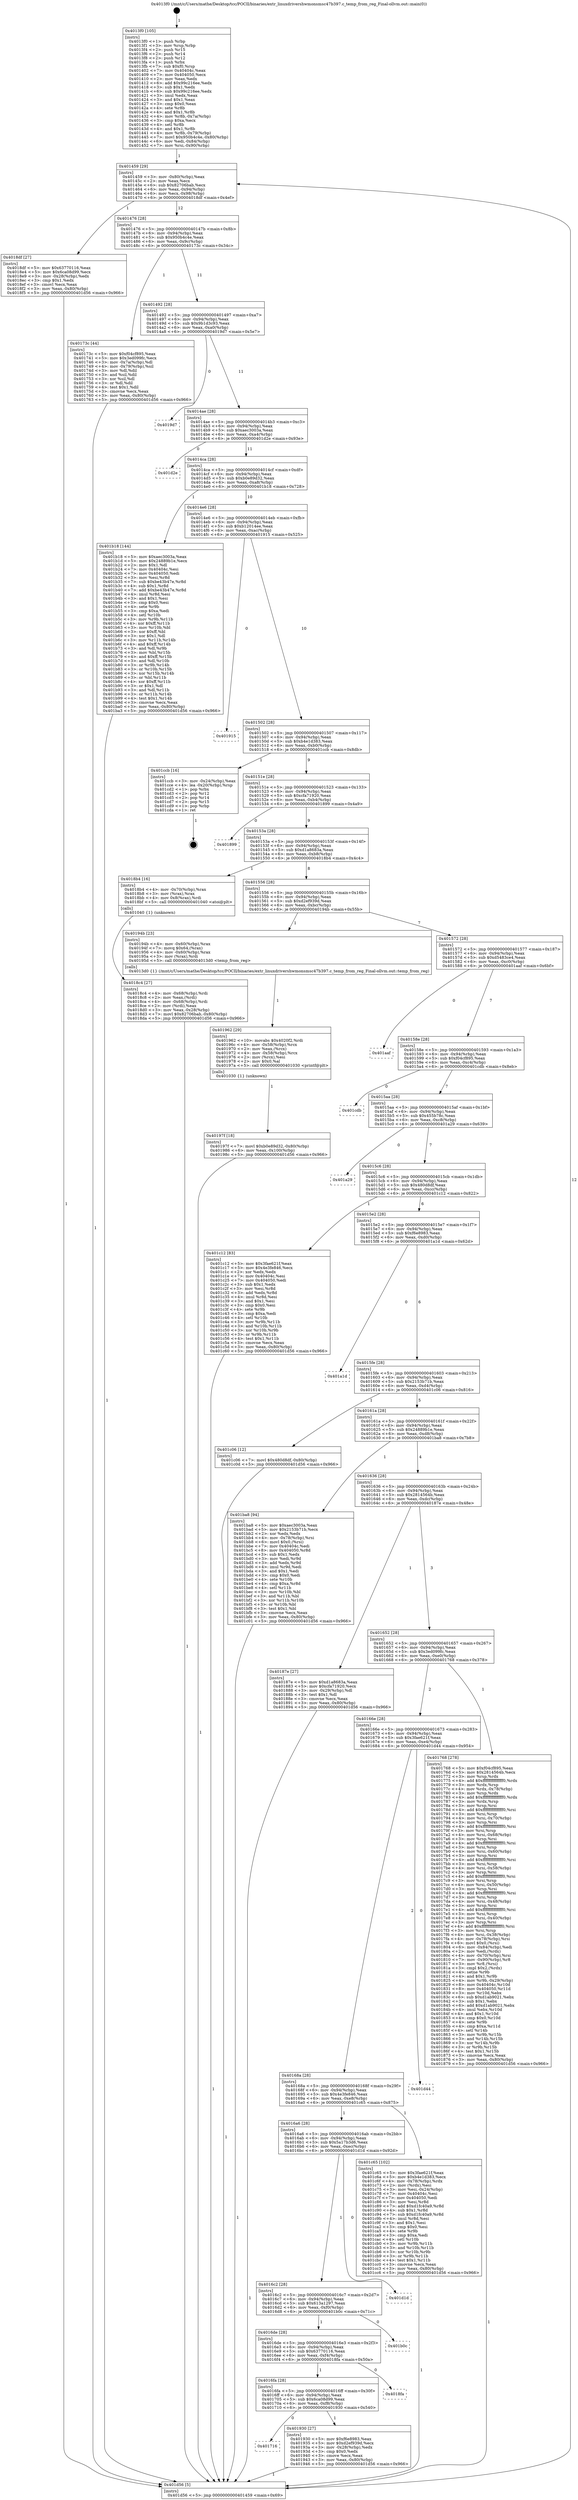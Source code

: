 digraph "0x4013f0" {
  label = "0x4013f0 (/mnt/c/Users/mathe/Desktop/tcc/POCII/binaries/extr_linuxdrivershwmonsmsc47b397.c_temp_from_reg_Final-ollvm.out::main(0))"
  labelloc = "t"
  node[shape=record]

  Entry [label="",width=0.3,height=0.3,shape=circle,fillcolor=black,style=filled]
  "0x401459" [label="{
     0x401459 [29]\l
     | [instrs]\l
     &nbsp;&nbsp;0x401459 \<+3\>: mov -0x80(%rbp),%eax\l
     &nbsp;&nbsp;0x40145c \<+2\>: mov %eax,%ecx\l
     &nbsp;&nbsp;0x40145e \<+6\>: sub $0x82706bab,%ecx\l
     &nbsp;&nbsp;0x401464 \<+6\>: mov %eax,-0x94(%rbp)\l
     &nbsp;&nbsp;0x40146a \<+6\>: mov %ecx,-0x98(%rbp)\l
     &nbsp;&nbsp;0x401470 \<+6\>: je 00000000004018df \<main+0x4ef\>\l
  }"]
  "0x4018df" [label="{
     0x4018df [27]\l
     | [instrs]\l
     &nbsp;&nbsp;0x4018df \<+5\>: mov $0x63770116,%eax\l
     &nbsp;&nbsp;0x4018e4 \<+5\>: mov $0x6ca08d99,%ecx\l
     &nbsp;&nbsp;0x4018e9 \<+3\>: mov -0x28(%rbp),%edx\l
     &nbsp;&nbsp;0x4018ec \<+3\>: cmp $0x1,%edx\l
     &nbsp;&nbsp;0x4018ef \<+3\>: cmovl %ecx,%eax\l
     &nbsp;&nbsp;0x4018f2 \<+3\>: mov %eax,-0x80(%rbp)\l
     &nbsp;&nbsp;0x4018f5 \<+5\>: jmp 0000000000401d56 \<main+0x966\>\l
  }"]
  "0x401476" [label="{
     0x401476 [28]\l
     | [instrs]\l
     &nbsp;&nbsp;0x401476 \<+5\>: jmp 000000000040147b \<main+0x8b\>\l
     &nbsp;&nbsp;0x40147b \<+6\>: mov -0x94(%rbp),%eax\l
     &nbsp;&nbsp;0x401481 \<+5\>: sub $0x950b4c4e,%eax\l
     &nbsp;&nbsp;0x401486 \<+6\>: mov %eax,-0x9c(%rbp)\l
     &nbsp;&nbsp;0x40148c \<+6\>: je 000000000040173c \<main+0x34c\>\l
  }"]
  Exit [label="",width=0.3,height=0.3,shape=circle,fillcolor=black,style=filled,peripheries=2]
  "0x40173c" [label="{
     0x40173c [44]\l
     | [instrs]\l
     &nbsp;&nbsp;0x40173c \<+5\>: mov $0xf04cf895,%eax\l
     &nbsp;&nbsp;0x401741 \<+5\>: mov $0x3ed099fc,%ecx\l
     &nbsp;&nbsp;0x401746 \<+3\>: mov -0x7a(%rbp),%dl\l
     &nbsp;&nbsp;0x401749 \<+4\>: mov -0x79(%rbp),%sil\l
     &nbsp;&nbsp;0x40174d \<+3\>: mov %dl,%dil\l
     &nbsp;&nbsp;0x401750 \<+3\>: and %sil,%dil\l
     &nbsp;&nbsp;0x401753 \<+3\>: xor %sil,%dl\l
     &nbsp;&nbsp;0x401756 \<+3\>: or %dl,%dil\l
     &nbsp;&nbsp;0x401759 \<+4\>: test $0x1,%dil\l
     &nbsp;&nbsp;0x40175d \<+3\>: cmovne %ecx,%eax\l
     &nbsp;&nbsp;0x401760 \<+3\>: mov %eax,-0x80(%rbp)\l
     &nbsp;&nbsp;0x401763 \<+5\>: jmp 0000000000401d56 \<main+0x966\>\l
  }"]
  "0x401492" [label="{
     0x401492 [28]\l
     | [instrs]\l
     &nbsp;&nbsp;0x401492 \<+5\>: jmp 0000000000401497 \<main+0xa7\>\l
     &nbsp;&nbsp;0x401497 \<+6\>: mov -0x94(%rbp),%eax\l
     &nbsp;&nbsp;0x40149d \<+5\>: sub $0x9b1d3c93,%eax\l
     &nbsp;&nbsp;0x4014a2 \<+6\>: mov %eax,-0xa0(%rbp)\l
     &nbsp;&nbsp;0x4014a8 \<+6\>: je 00000000004019d7 \<main+0x5e7\>\l
  }"]
  "0x401d56" [label="{
     0x401d56 [5]\l
     | [instrs]\l
     &nbsp;&nbsp;0x401d56 \<+5\>: jmp 0000000000401459 \<main+0x69\>\l
  }"]
  "0x4013f0" [label="{
     0x4013f0 [105]\l
     | [instrs]\l
     &nbsp;&nbsp;0x4013f0 \<+1\>: push %rbp\l
     &nbsp;&nbsp;0x4013f1 \<+3\>: mov %rsp,%rbp\l
     &nbsp;&nbsp;0x4013f4 \<+2\>: push %r15\l
     &nbsp;&nbsp;0x4013f6 \<+2\>: push %r14\l
     &nbsp;&nbsp;0x4013f8 \<+2\>: push %r12\l
     &nbsp;&nbsp;0x4013fa \<+1\>: push %rbx\l
     &nbsp;&nbsp;0x4013fb \<+7\>: sub $0xf0,%rsp\l
     &nbsp;&nbsp;0x401402 \<+7\>: mov 0x40404c,%eax\l
     &nbsp;&nbsp;0x401409 \<+7\>: mov 0x404050,%ecx\l
     &nbsp;&nbsp;0x401410 \<+2\>: mov %eax,%edx\l
     &nbsp;&nbsp;0x401412 \<+6\>: add $0x99c216ee,%edx\l
     &nbsp;&nbsp;0x401418 \<+3\>: sub $0x1,%edx\l
     &nbsp;&nbsp;0x40141b \<+6\>: sub $0x99c216ee,%edx\l
     &nbsp;&nbsp;0x401421 \<+3\>: imul %edx,%eax\l
     &nbsp;&nbsp;0x401424 \<+3\>: and $0x1,%eax\l
     &nbsp;&nbsp;0x401427 \<+3\>: cmp $0x0,%eax\l
     &nbsp;&nbsp;0x40142a \<+4\>: sete %r8b\l
     &nbsp;&nbsp;0x40142e \<+4\>: and $0x1,%r8b\l
     &nbsp;&nbsp;0x401432 \<+4\>: mov %r8b,-0x7a(%rbp)\l
     &nbsp;&nbsp;0x401436 \<+3\>: cmp $0xa,%ecx\l
     &nbsp;&nbsp;0x401439 \<+4\>: setl %r8b\l
     &nbsp;&nbsp;0x40143d \<+4\>: and $0x1,%r8b\l
     &nbsp;&nbsp;0x401441 \<+4\>: mov %r8b,-0x79(%rbp)\l
     &nbsp;&nbsp;0x401445 \<+7\>: movl $0x950b4c4e,-0x80(%rbp)\l
     &nbsp;&nbsp;0x40144c \<+6\>: mov %edi,-0x84(%rbp)\l
     &nbsp;&nbsp;0x401452 \<+7\>: mov %rsi,-0x90(%rbp)\l
  }"]
  "0x40197f" [label="{
     0x40197f [18]\l
     | [instrs]\l
     &nbsp;&nbsp;0x40197f \<+7\>: movl $0xb0e89d32,-0x80(%rbp)\l
     &nbsp;&nbsp;0x401986 \<+6\>: mov %eax,-0x100(%rbp)\l
     &nbsp;&nbsp;0x40198c \<+5\>: jmp 0000000000401d56 \<main+0x966\>\l
  }"]
  "0x4019d7" [label="{
     0x4019d7\l
  }", style=dashed]
  "0x4014ae" [label="{
     0x4014ae [28]\l
     | [instrs]\l
     &nbsp;&nbsp;0x4014ae \<+5\>: jmp 00000000004014b3 \<main+0xc3\>\l
     &nbsp;&nbsp;0x4014b3 \<+6\>: mov -0x94(%rbp),%eax\l
     &nbsp;&nbsp;0x4014b9 \<+5\>: sub $0xaec3003a,%eax\l
     &nbsp;&nbsp;0x4014be \<+6\>: mov %eax,-0xa4(%rbp)\l
     &nbsp;&nbsp;0x4014c4 \<+6\>: je 0000000000401d2e \<main+0x93e\>\l
  }"]
  "0x401962" [label="{
     0x401962 [29]\l
     | [instrs]\l
     &nbsp;&nbsp;0x401962 \<+10\>: movabs $0x4020f2,%rdi\l
     &nbsp;&nbsp;0x40196c \<+4\>: mov -0x58(%rbp),%rcx\l
     &nbsp;&nbsp;0x401970 \<+2\>: mov %eax,(%rcx)\l
     &nbsp;&nbsp;0x401972 \<+4\>: mov -0x58(%rbp),%rcx\l
     &nbsp;&nbsp;0x401976 \<+2\>: mov (%rcx),%esi\l
     &nbsp;&nbsp;0x401978 \<+2\>: mov $0x0,%al\l
     &nbsp;&nbsp;0x40197a \<+5\>: call 0000000000401030 \<printf@plt\>\l
     | [calls]\l
     &nbsp;&nbsp;0x401030 \{1\} (unknown)\l
  }"]
  "0x401d2e" [label="{
     0x401d2e\l
  }", style=dashed]
  "0x4014ca" [label="{
     0x4014ca [28]\l
     | [instrs]\l
     &nbsp;&nbsp;0x4014ca \<+5\>: jmp 00000000004014cf \<main+0xdf\>\l
     &nbsp;&nbsp;0x4014cf \<+6\>: mov -0x94(%rbp),%eax\l
     &nbsp;&nbsp;0x4014d5 \<+5\>: sub $0xb0e89d32,%eax\l
     &nbsp;&nbsp;0x4014da \<+6\>: mov %eax,-0xa8(%rbp)\l
     &nbsp;&nbsp;0x4014e0 \<+6\>: je 0000000000401b18 \<main+0x728\>\l
  }"]
  "0x401716" [label="{
     0x401716\l
  }", style=dashed]
  "0x401b18" [label="{
     0x401b18 [144]\l
     | [instrs]\l
     &nbsp;&nbsp;0x401b18 \<+5\>: mov $0xaec3003a,%eax\l
     &nbsp;&nbsp;0x401b1d \<+5\>: mov $0x24889b1e,%ecx\l
     &nbsp;&nbsp;0x401b22 \<+2\>: mov $0x1,%dl\l
     &nbsp;&nbsp;0x401b24 \<+7\>: mov 0x40404c,%esi\l
     &nbsp;&nbsp;0x401b2b \<+7\>: mov 0x404050,%edi\l
     &nbsp;&nbsp;0x401b32 \<+3\>: mov %esi,%r8d\l
     &nbsp;&nbsp;0x401b35 \<+7\>: sub $0xbe43b47e,%r8d\l
     &nbsp;&nbsp;0x401b3c \<+4\>: sub $0x1,%r8d\l
     &nbsp;&nbsp;0x401b40 \<+7\>: add $0xbe43b47e,%r8d\l
     &nbsp;&nbsp;0x401b47 \<+4\>: imul %r8d,%esi\l
     &nbsp;&nbsp;0x401b4b \<+3\>: and $0x1,%esi\l
     &nbsp;&nbsp;0x401b4e \<+3\>: cmp $0x0,%esi\l
     &nbsp;&nbsp;0x401b51 \<+4\>: sete %r9b\l
     &nbsp;&nbsp;0x401b55 \<+3\>: cmp $0xa,%edi\l
     &nbsp;&nbsp;0x401b58 \<+4\>: setl %r10b\l
     &nbsp;&nbsp;0x401b5c \<+3\>: mov %r9b,%r11b\l
     &nbsp;&nbsp;0x401b5f \<+4\>: xor $0xff,%r11b\l
     &nbsp;&nbsp;0x401b63 \<+3\>: mov %r10b,%bl\l
     &nbsp;&nbsp;0x401b66 \<+3\>: xor $0xff,%bl\l
     &nbsp;&nbsp;0x401b69 \<+3\>: xor $0x1,%dl\l
     &nbsp;&nbsp;0x401b6c \<+3\>: mov %r11b,%r14b\l
     &nbsp;&nbsp;0x401b6f \<+4\>: and $0xff,%r14b\l
     &nbsp;&nbsp;0x401b73 \<+3\>: and %dl,%r9b\l
     &nbsp;&nbsp;0x401b76 \<+3\>: mov %bl,%r15b\l
     &nbsp;&nbsp;0x401b79 \<+4\>: and $0xff,%r15b\l
     &nbsp;&nbsp;0x401b7d \<+3\>: and %dl,%r10b\l
     &nbsp;&nbsp;0x401b80 \<+3\>: or %r9b,%r14b\l
     &nbsp;&nbsp;0x401b83 \<+3\>: or %r10b,%r15b\l
     &nbsp;&nbsp;0x401b86 \<+3\>: xor %r15b,%r14b\l
     &nbsp;&nbsp;0x401b89 \<+3\>: or %bl,%r11b\l
     &nbsp;&nbsp;0x401b8c \<+4\>: xor $0xff,%r11b\l
     &nbsp;&nbsp;0x401b90 \<+3\>: or $0x1,%dl\l
     &nbsp;&nbsp;0x401b93 \<+3\>: and %dl,%r11b\l
     &nbsp;&nbsp;0x401b96 \<+3\>: or %r11b,%r14b\l
     &nbsp;&nbsp;0x401b99 \<+4\>: test $0x1,%r14b\l
     &nbsp;&nbsp;0x401b9d \<+3\>: cmovne %ecx,%eax\l
     &nbsp;&nbsp;0x401ba0 \<+3\>: mov %eax,-0x80(%rbp)\l
     &nbsp;&nbsp;0x401ba3 \<+5\>: jmp 0000000000401d56 \<main+0x966\>\l
  }"]
  "0x4014e6" [label="{
     0x4014e6 [28]\l
     | [instrs]\l
     &nbsp;&nbsp;0x4014e6 \<+5\>: jmp 00000000004014eb \<main+0xfb\>\l
     &nbsp;&nbsp;0x4014eb \<+6\>: mov -0x94(%rbp),%eax\l
     &nbsp;&nbsp;0x4014f1 \<+5\>: sub $0xb12014ee,%eax\l
     &nbsp;&nbsp;0x4014f6 \<+6\>: mov %eax,-0xac(%rbp)\l
     &nbsp;&nbsp;0x4014fc \<+6\>: je 0000000000401915 \<main+0x525\>\l
  }"]
  "0x401930" [label="{
     0x401930 [27]\l
     | [instrs]\l
     &nbsp;&nbsp;0x401930 \<+5\>: mov $0xf6e8983,%eax\l
     &nbsp;&nbsp;0x401935 \<+5\>: mov $0xd2ef939d,%ecx\l
     &nbsp;&nbsp;0x40193a \<+3\>: mov -0x28(%rbp),%edx\l
     &nbsp;&nbsp;0x40193d \<+3\>: cmp $0x0,%edx\l
     &nbsp;&nbsp;0x401940 \<+3\>: cmove %ecx,%eax\l
     &nbsp;&nbsp;0x401943 \<+3\>: mov %eax,-0x80(%rbp)\l
     &nbsp;&nbsp;0x401946 \<+5\>: jmp 0000000000401d56 \<main+0x966\>\l
  }"]
  "0x401915" [label="{
     0x401915\l
  }", style=dashed]
  "0x401502" [label="{
     0x401502 [28]\l
     | [instrs]\l
     &nbsp;&nbsp;0x401502 \<+5\>: jmp 0000000000401507 \<main+0x117\>\l
     &nbsp;&nbsp;0x401507 \<+6\>: mov -0x94(%rbp),%eax\l
     &nbsp;&nbsp;0x40150d \<+5\>: sub $0xb4e1d383,%eax\l
     &nbsp;&nbsp;0x401512 \<+6\>: mov %eax,-0xb0(%rbp)\l
     &nbsp;&nbsp;0x401518 \<+6\>: je 0000000000401ccb \<main+0x8db\>\l
  }"]
  "0x4016fa" [label="{
     0x4016fa [28]\l
     | [instrs]\l
     &nbsp;&nbsp;0x4016fa \<+5\>: jmp 00000000004016ff \<main+0x30f\>\l
     &nbsp;&nbsp;0x4016ff \<+6\>: mov -0x94(%rbp),%eax\l
     &nbsp;&nbsp;0x401705 \<+5\>: sub $0x6ca08d99,%eax\l
     &nbsp;&nbsp;0x40170a \<+6\>: mov %eax,-0xf8(%rbp)\l
     &nbsp;&nbsp;0x401710 \<+6\>: je 0000000000401930 \<main+0x540\>\l
  }"]
  "0x401ccb" [label="{
     0x401ccb [16]\l
     | [instrs]\l
     &nbsp;&nbsp;0x401ccb \<+3\>: mov -0x24(%rbp),%eax\l
     &nbsp;&nbsp;0x401cce \<+4\>: lea -0x20(%rbp),%rsp\l
     &nbsp;&nbsp;0x401cd2 \<+1\>: pop %rbx\l
     &nbsp;&nbsp;0x401cd3 \<+2\>: pop %r12\l
     &nbsp;&nbsp;0x401cd5 \<+2\>: pop %r14\l
     &nbsp;&nbsp;0x401cd7 \<+2\>: pop %r15\l
     &nbsp;&nbsp;0x401cd9 \<+1\>: pop %rbp\l
     &nbsp;&nbsp;0x401cda \<+1\>: ret\l
  }"]
  "0x40151e" [label="{
     0x40151e [28]\l
     | [instrs]\l
     &nbsp;&nbsp;0x40151e \<+5\>: jmp 0000000000401523 \<main+0x133\>\l
     &nbsp;&nbsp;0x401523 \<+6\>: mov -0x94(%rbp),%eax\l
     &nbsp;&nbsp;0x401529 \<+5\>: sub $0xcfa71920,%eax\l
     &nbsp;&nbsp;0x40152e \<+6\>: mov %eax,-0xb4(%rbp)\l
     &nbsp;&nbsp;0x401534 \<+6\>: je 0000000000401899 \<main+0x4a9\>\l
  }"]
  "0x4018fa" [label="{
     0x4018fa\l
  }", style=dashed]
  "0x401899" [label="{
     0x401899\l
  }", style=dashed]
  "0x40153a" [label="{
     0x40153a [28]\l
     | [instrs]\l
     &nbsp;&nbsp;0x40153a \<+5\>: jmp 000000000040153f \<main+0x14f\>\l
     &nbsp;&nbsp;0x40153f \<+6\>: mov -0x94(%rbp),%eax\l
     &nbsp;&nbsp;0x401545 \<+5\>: sub $0xd1a8683a,%eax\l
     &nbsp;&nbsp;0x40154a \<+6\>: mov %eax,-0xb8(%rbp)\l
     &nbsp;&nbsp;0x401550 \<+6\>: je 00000000004018b4 \<main+0x4c4\>\l
  }"]
  "0x4016de" [label="{
     0x4016de [28]\l
     | [instrs]\l
     &nbsp;&nbsp;0x4016de \<+5\>: jmp 00000000004016e3 \<main+0x2f3\>\l
     &nbsp;&nbsp;0x4016e3 \<+6\>: mov -0x94(%rbp),%eax\l
     &nbsp;&nbsp;0x4016e9 \<+5\>: sub $0x63770116,%eax\l
     &nbsp;&nbsp;0x4016ee \<+6\>: mov %eax,-0xf4(%rbp)\l
     &nbsp;&nbsp;0x4016f4 \<+6\>: je 00000000004018fa \<main+0x50a\>\l
  }"]
  "0x4018b4" [label="{
     0x4018b4 [16]\l
     | [instrs]\l
     &nbsp;&nbsp;0x4018b4 \<+4\>: mov -0x70(%rbp),%rax\l
     &nbsp;&nbsp;0x4018b8 \<+3\>: mov (%rax),%rax\l
     &nbsp;&nbsp;0x4018bb \<+4\>: mov 0x8(%rax),%rdi\l
     &nbsp;&nbsp;0x4018bf \<+5\>: call 0000000000401040 \<atoi@plt\>\l
     | [calls]\l
     &nbsp;&nbsp;0x401040 \{1\} (unknown)\l
  }"]
  "0x401556" [label="{
     0x401556 [28]\l
     | [instrs]\l
     &nbsp;&nbsp;0x401556 \<+5\>: jmp 000000000040155b \<main+0x16b\>\l
     &nbsp;&nbsp;0x40155b \<+6\>: mov -0x94(%rbp),%eax\l
     &nbsp;&nbsp;0x401561 \<+5\>: sub $0xd2ef939d,%eax\l
     &nbsp;&nbsp;0x401566 \<+6\>: mov %eax,-0xbc(%rbp)\l
     &nbsp;&nbsp;0x40156c \<+6\>: je 000000000040194b \<main+0x55b\>\l
  }"]
  "0x401b0c" [label="{
     0x401b0c\l
  }", style=dashed]
  "0x40194b" [label="{
     0x40194b [23]\l
     | [instrs]\l
     &nbsp;&nbsp;0x40194b \<+4\>: mov -0x60(%rbp),%rax\l
     &nbsp;&nbsp;0x40194f \<+7\>: movq $0x64,(%rax)\l
     &nbsp;&nbsp;0x401956 \<+4\>: mov -0x60(%rbp),%rax\l
     &nbsp;&nbsp;0x40195a \<+3\>: mov (%rax),%rdi\l
     &nbsp;&nbsp;0x40195d \<+5\>: call 00000000004013d0 \<temp_from_reg\>\l
     | [calls]\l
     &nbsp;&nbsp;0x4013d0 \{1\} (/mnt/c/Users/mathe/Desktop/tcc/POCII/binaries/extr_linuxdrivershwmonsmsc47b397.c_temp_from_reg_Final-ollvm.out::temp_from_reg)\l
  }"]
  "0x401572" [label="{
     0x401572 [28]\l
     | [instrs]\l
     &nbsp;&nbsp;0x401572 \<+5\>: jmp 0000000000401577 \<main+0x187\>\l
     &nbsp;&nbsp;0x401577 \<+6\>: mov -0x94(%rbp),%eax\l
     &nbsp;&nbsp;0x40157d \<+5\>: sub $0xd5483ce4,%eax\l
     &nbsp;&nbsp;0x401582 \<+6\>: mov %eax,-0xc0(%rbp)\l
     &nbsp;&nbsp;0x401588 \<+6\>: je 0000000000401aaf \<main+0x6bf\>\l
  }"]
  "0x4016c2" [label="{
     0x4016c2 [28]\l
     | [instrs]\l
     &nbsp;&nbsp;0x4016c2 \<+5\>: jmp 00000000004016c7 \<main+0x2d7\>\l
     &nbsp;&nbsp;0x4016c7 \<+6\>: mov -0x94(%rbp),%eax\l
     &nbsp;&nbsp;0x4016cd \<+5\>: sub $0x613a1297,%eax\l
     &nbsp;&nbsp;0x4016d2 \<+6\>: mov %eax,-0xf0(%rbp)\l
     &nbsp;&nbsp;0x4016d8 \<+6\>: je 0000000000401b0c \<main+0x71c\>\l
  }"]
  "0x401aaf" [label="{
     0x401aaf\l
  }", style=dashed]
  "0x40158e" [label="{
     0x40158e [28]\l
     | [instrs]\l
     &nbsp;&nbsp;0x40158e \<+5\>: jmp 0000000000401593 \<main+0x1a3\>\l
     &nbsp;&nbsp;0x401593 \<+6\>: mov -0x94(%rbp),%eax\l
     &nbsp;&nbsp;0x401599 \<+5\>: sub $0xf04cf895,%eax\l
     &nbsp;&nbsp;0x40159e \<+6\>: mov %eax,-0xc4(%rbp)\l
     &nbsp;&nbsp;0x4015a4 \<+6\>: je 0000000000401cdb \<main+0x8eb\>\l
  }"]
  "0x401d1d" [label="{
     0x401d1d\l
  }", style=dashed]
  "0x401cdb" [label="{
     0x401cdb\l
  }", style=dashed]
  "0x4015aa" [label="{
     0x4015aa [28]\l
     | [instrs]\l
     &nbsp;&nbsp;0x4015aa \<+5\>: jmp 00000000004015af \<main+0x1bf\>\l
     &nbsp;&nbsp;0x4015af \<+6\>: mov -0x94(%rbp),%eax\l
     &nbsp;&nbsp;0x4015b5 \<+5\>: sub $0x455b78c,%eax\l
     &nbsp;&nbsp;0x4015ba \<+6\>: mov %eax,-0xc8(%rbp)\l
     &nbsp;&nbsp;0x4015c0 \<+6\>: je 0000000000401a29 \<main+0x639\>\l
  }"]
  "0x4016a6" [label="{
     0x4016a6 [28]\l
     | [instrs]\l
     &nbsp;&nbsp;0x4016a6 \<+5\>: jmp 00000000004016ab \<main+0x2bb\>\l
     &nbsp;&nbsp;0x4016ab \<+6\>: mov -0x94(%rbp),%eax\l
     &nbsp;&nbsp;0x4016b1 \<+5\>: sub $0x5a17b3d6,%eax\l
     &nbsp;&nbsp;0x4016b6 \<+6\>: mov %eax,-0xec(%rbp)\l
     &nbsp;&nbsp;0x4016bc \<+6\>: je 0000000000401d1d \<main+0x92d\>\l
  }"]
  "0x401a29" [label="{
     0x401a29\l
  }", style=dashed]
  "0x4015c6" [label="{
     0x4015c6 [28]\l
     | [instrs]\l
     &nbsp;&nbsp;0x4015c6 \<+5\>: jmp 00000000004015cb \<main+0x1db\>\l
     &nbsp;&nbsp;0x4015cb \<+6\>: mov -0x94(%rbp),%eax\l
     &nbsp;&nbsp;0x4015d1 \<+5\>: sub $0x480d8df,%eax\l
     &nbsp;&nbsp;0x4015d6 \<+6\>: mov %eax,-0xcc(%rbp)\l
     &nbsp;&nbsp;0x4015dc \<+6\>: je 0000000000401c12 \<main+0x822\>\l
  }"]
  "0x401c65" [label="{
     0x401c65 [102]\l
     | [instrs]\l
     &nbsp;&nbsp;0x401c65 \<+5\>: mov $0x3fae621f,%eax\l
     &nbsp;&nbsp;0x401c6a \<+5\>: mov $0xb4e1d383,%ecx\l
     &nbsp;&nbsp;0x401c6f \<+4\>: mov -0x78(%rbp),%rdx\l
     &nbsp;&nbsp;0x401c73 \<+2\>: mov (%rdx),%esi\l
     &nbsp;&nbsp;0x401c75 \<+3\>: mov %esi,-0x24(%rbp)\l
     &nbsp;&nbsp;0x401c78 \<+7\>: mov 0x40404c,%esi\l
     &nbsp;&nbsp;0x401c7f \<+7\>: mov 0x404050,%edi\l
     &nbsp;&nbsp;0x401c86 \<+3\>: mov %esi,%r8d\l
     &nbsp;&nbsp;0x401c89 \<+7\>: add $0xd1fc40a9,%r8d\l
     &nbsp;&nbsp;0x401c90 \<+4\>: sub $0x1,%r8d\l
     &nbsp;&nbsp;0x401c94 \<+7\>: sub $0xd1fc40a9,%r8d\l
     &nbsp;&nbsp;0x401c9b \<+4\>: imul %r8d,%esi\l
     &nbsp;&nbsp;0x401c9f \<+3\>: and $0x1,%esi\l
     &nbsp;&nbsp;0x401ca2 \<+3\>: cmp $0x0,%esi\l
     &nbsp;&nbsp;0x401ca5 \<+4\>: sete %r9b\l
     &nbsp;&nbsp;0x401ca9 \<+3\>: cmp $0xa,%edi\l
     &nbsp;&nbsp;0x401cac \<+4\>: setl %r10b\l
     &nbsp;&nbsp;0x401cb0 \<+3\>: mov %r9b,%r11b\l
     &nbsp;&nbsp;0x401cb3 \<+3\>: and %r10b,%r11b\l
     &nbsp;&nbsp;0x401cb6 \<+3\>: xor %r10b,%r9b\l
     &nbsp;&nbsp;0x401cb9 \<+3\>: or %r9b,%r11b\l
     &nbsp;&nbsp;0x401cbc \<+4\>: test $0x1,%r11b\l
     &nbsp;&nbsp;0x401cc0 \<+3\>: cmovne %ecx,%eax\l
     &nbsp;&nbsp;0x401cc3 \<+3\>: mov %eax,-0x80(%rbp)\l
     &nbsp;&nbsp;0x401cc6 \<+5\>: jmp 0000000000401d56 \<main+0x966\>\l
  }"]
  "0x401c12" [label="{
     0x401c12 [83]\l
     | [instrs]\l
     &nbsp;&nbsp;0x401c12 \<+5\>: mov $0x3fae621f,%eax\l
     &nbsp;&nbsp;0x401c17 \<+5\>: mov $0x4e3fe846,%ecx\l
     &nbsp;&nbsp;0x401c1c \<+2\>: xor %edx,%edx\l
     &nbsp;&nbsp;0x401c1e \<+7\>: mov 0x40404c,%esi\l
     &nbsp;&nbsp;0x401c25 \<+7\>: mov 0x404050,%edi\l
     &nbsp;&nbsp;0x401c2c \<+3\>: sub $0x1,%edx\l
     &nbsp;&nbsp;0x401c2f \<+3\>: mov %esi,%r8d\l
     &nbsp;&nbsp;0x401c32 \<+3\>: add %edx,%r8d\l
     &nbsp;&nbsp;0x401c35 \<+4\>: imul %r8d,%esi\l
     &nbsp;&nbsp;0x401c39 \<+3\>: and $0x1,%esi\l
     &nbsp;&nbsp;0x401c3c \<+3\>: cmp $0x0,%esi\l
     &nbsp;&nbsp;0x401c3f \<+4\>: sete %r9b\l
     &nbsp;&nbsp;0x401c43 \<+3\>: cmp $0xa,%edi\l
     &nbsp;&nbsp;0x401c46 \<+4\>: setl %r10b\l
     &nbsp;&nbsp;0x401c4a \<+3\>: mov %r9b,%r11b\l
     &nbsp;&nbsp;0x401c4d \<+3\>: and %r10b,%r11b\l
     &nbsp;&nbsp;0x401c50 \<+3\>: xor %r10b,%r9b\l
     &nbsp;&nbsp;0x401c53 \<+3\>: or %r9b,%r11b\l
     &nbsp;&nbsp;0x401c56 \<+4\>: test $0x1,%r11b\l
     &nbsp;&nbsp;0x401c5a \<+3\>: cmovne %ecx,%eax\l
     &nbsp;&nbsp;0x401c5d \<+3\>: mov %eax,-0x80(%rbp)\l
     &nbsp;&nbsp;0x401c60 \<+5\>: jmp 0000000000401d56 \<main+0x966\>\l
  }"]
  "0x4015e2" [label="{
     0x4015e2 [28]\l
     | [instrs]\l
     &nbsp;&nbsp;0x4015e2 \<+5\>: jmp 00000000004015e7 \<main+0x1f7\>\l
     &nbsp;&nbsp;0x4015e7 \<+6\>: mov -0x94(%rbp),%eax\l
     &nbsp;&nbsp;0x4015ed \<+5\>: sub $0xf6e8983,%eax\l
     &nbsp;&nbsp;0x4015f2 \<+6\>: mov %eax,-0xd0(%rbp)\l
     &nbsp;&nbsp;0x4015f8 \<+6\>: je 0000000000401a1d \<main+0x62d\>\l
  }"]
  "0x40168a" [label="{
     0x40168a [28]\l
     | [instrs]\l
     &nbsp;&nbsp;0x40168a \<+5\>: jmp 000000000040168f \<main+0x29f\>\l
     &nbsp;&nbsp;0x40168f \<+6\>: mov -0x94(%rbp),%eax\l
     &nbsp;&nbsp;0x401695 \<+5\>: sub $0x4e3fe846,%eax\l
     &nbsp;&nbsp;0x40169a \<+6\>: mov %eax,-0xe8(%rbp)\l
     &nbsp;&nbsp;0x4016a0 \<+6\>: je 0000000000401c65 \<main+0x875\>\l
  }"]
  "0x401a1d" [label="{
     0x401a1d\l
  }", style=dashed]
  "0x4015fe" [label="{
     0x4015fe [28]\l
     | [instrs]\l
     &nbsp;&nbsp;0x4015fe \<+5\>: jmp 0000000000401603 \<main+0x213\>\l
     &nbsp;&nbsp;0x401603 \<+6\>: mov -0x94(%rbp),%eax\l
     &nbsp;&nbsp;0x401609 \<+5\>: sub $0x2153b71b,%eax\l
     &nbsp;&nbsp;0x40160e \<+6\>: mov %eax,-0xd4(%rbp)\l
     &nbsp;&nbsp;0x401614 \<+6\>: je 0000000000401c06 \<main+0x816\>\l
  }"]
  "0x401d44" [label="{
     0x401d44\l
  }", style=dashed]
  "0x401c06" [label="{
     0x401c06 [12]\l
     | [instrs]\l
     &nbsp;&nbsp;0x401c06 \<+7\>: movl $0x480d8df,-0x80(%rbp)\l
     &nbsp;&nbsp;0x401c0d \<+5\>: jmp 0000000000401d56 \<main+0x966\>\l
  }"]
  "0x40161a" [label="{
     0x40161a [28]\l
     | [instrs]\l
     &nbsp;&nbsp;0x40161a \<+5\>: jmp 000000000040161f \<main+0x22f\>\l
     &nbsp;&nbsp;0x40161f \<+6\>: mov -0x94(%rbp),%eax\l
     &nbsp;&nbsp;0x401625 \<+5\>: sub $0x24889b1e,%eax\l
     &nbsp;&nbsp;0x40162a \<+6\>: mov %eax,-0xd8(%rbp)\l
     &nbsp;&nbsp;0x401630 \<+6\>: je 0000000000401ba8 \<main+0x7b8\>\l
  }"]
  "0x4018c4" [label="{
     0x4018c4 [27]\l
     | [instrs]\l
     &nbsp;&nbsp;0x4018c4 \<+4\>: mov -0x68(%rbp),%rdi\l
     &nbsp;&nbsp;0x4018c8 \<+2\>: mov %eax,(%rdi)\l
     &nbsp;&nbsp;0x4018ca \<+4\>: mov -0x68(%rbp),%rdi\l
     &nbsp;&nbsp;0x4018ce \<+2\>: mov (%rdi),%eax\l
     &nbsp;&nbsp;0x4018d0 \<+3\>: mov %eax,-0x28(%rbp)\l
     &nbsp;&nbsp;0x4018d3 \<+7\>: movl $0x82706bab,-0x80(%rbp)\l
     &nbsp;&nbsp;0x4018da \<+5\>: jmp 0000000000401d56 \<main+0x966\>\l
  }"]
  "0x401ba8" [label="{
     0x401ba8 [94]\l
     | [instrs]\l
     &nbsp;&nbsp;0x401ba8 \<+5\>: mov $0xaec3003a,%eax\l
     &nbsp;&nbsp;0x401bad \<+5\>: mov $0x2153b71b,%ecx\l
     &nbsp;&nbsp;0x401bb2 \<+2\>: xor %edx,%edx\l
     &nbsp;&nbsp;0x401bb4 \<+4\>: mov -0x78(%rbp),%rsi\l
     &nbsp;&nbsp;0x401bb8 \<+6\>: movl $0x0,(%rsi)\l
     &nbsp;&nbsp;0x401bbe \<+7\>: mov 0x40404c,%edi\l
     &nbsp;&nbsp;0x401bc5 \<+8\>: mov 0x404050,%r8d\l
     &nbsp;&nbsp;0x401bcd \<+3\>: sub $0x1,%edx\l
     &nbsp;&nbsp;0x401bd0 \<+3\>: mov %edi,%r9d\l
     &nbsp;&nbsp;0x401bd3 \<+3\>: add %edx,%r9d\l
     &nbsp;&nbsp;0x401bd6 \<+4\>: imul %r9d,%edi\l
     &nbsp;&nbsp;0x401bda \<+3\>: and $0x1,%edi\l
     &nbsp;&nbsp;0x401bdd \<+3\>: cmp $0x0,%edi\l
     &nbsp;&nbsp;0x401be0 \<+4\>: sete %r10b\l
     &nbsp;&nbsp;0x401be4 \<+4\>: cmp $0xa,%r8d\l
     &nbsp;&nbsp;0x401be8 \<+4\>: setl %r11b\l
     &nbsp;&nbsp;0x401bec \<+3\>: mov %r10b,%bl\l
     &nbsp;&nbsp;0x401bef \<+3\>: and %r11b,%bl\l
     &nbsp;&nbsp;0x401bf2 \<+3\>: xor %r11b,%r10b\l
     &nbsp;&nbsp;0x401bf5 \<+3\>: or %r10b,%bl\l
     &nbsp;&nbsp;0x401bf8 \<+3\>: test $0x1,%bl\l
     &nbsp;&nbsp;0x401bfb \<+3\>: cmovne %ecx,%eax\l
     &nbsp;&nbsp;0x401bfe \<+3\>: mov %eax,-0x80(%rbp)\l
     &nbsp;&nbsp;0x401c01 \<+5\>: jmp 0000000000401d56 \<main+0x966\>\l
  }"]
  "0x401636" [label="{
     0x401636 [28]\l
     | [instrs]\l
     &nbsp;&nbsp;0x401636 \<+5\>: jmp 000000000040163b \<main+0x24b\>\l
     &nbsp;&nbsp;0x40163b \<+6\>: mov -0x94(%rbp),%eax\l
     &nbsp;&nbsp;0x401641 \<+5\>: sub $0x2814564b,%eax\l
     &nbsp;&nbsp;0x401646 \<+6\>: mov %eax,-0xdc(%rbp)\l
     &nbsp;&nbsp;0x40164c \<+6\>: je 000000000040187e \<main+0x48e\>\l
  }"]
  "0x40166e" [label="{
     0x40166e [28]\l
     | [instrs]\l
     &nbsp;&nbsp;0x40166e \<+5\>: jmp 0000000000401673 \<main+0x283\>\l
     &nbsp;&nbsp;0x401673 \<+6\>: mov -0x94(%rbp),%eax\l
     &nbsp;&nbsp;0x401679 \<+5\>: sub $0x3fae621f,%eax\l
     &nbsp;&nbsp;0x40167e \<+6\>: mov %eax,-0xe4(%rbp)\l
     &nbsp;&nbsp;0x401684 \<+6\>: je 0000000000401d44 \<main+0x954\>\l
  }"]
  "0x40187e" [label="{
     0x40187e [27]\l
     | [instrs]\l
     &nbsp;&nbsp;0x40187e \<+5\>: mov $0xd1a8683a,%eax\l
     &nbsp;&nbsp;0x401883 \<+5\>: mov $0xcfa71920,%ecx\l
     &nbsp;&nbsp;0x401888 \<+3\>: mov -0x29(%rbp),%dl\l
     &nbsp;&nbsp;0x40188b \<+3\>: test $0x1,%dl\l
     &nbsp;&nbsp;0x40188e \<+3\>: cmovne %ecx,%eax\l
     &nbsp;&nbsp;0x401891 \<+3\>: mov %eax,-0x80(%rbp)\l
     &nbsp;&nbsp;0x401894 \<+5\>: jmp 0000000000401d56 \<main+0x966\>\l
  }"]
  "0x401652" [label="{
     0x401652 [28]\l
     | [instrs]\l
     &nbsp;&nbsp;0x401652 \<+5\>: jmp 0000000000401657 \<main+0x267\>\l
     &nbsp;&nbsp;0x401657 \<+6\>: mov -0x94(%rbp),%eax\l
     &nbsp;&nbsp;0x40165d \<+5\>: sub $0x3ed099fc,%eax\l
     &nbsp;&nbsp;0x401662 \<+6\>: mov %eax,-0xe0(%rbp)\l
     &nbsp;&nbsp;0x401668 \<+6\>: je 0000000000401768 \<main+0x378\>\l
  }"]
  "0x401768" [label="{
     0x401768 [278]\l
     | [instrs]\l
     &nbsp;&nbsp;0x401768 \<+5\>: mov $0xf04cf895,%eax\l
     &nbsp;&nbsp;0x40176d \<+5\>: mov $0x2814564b,%ecx\l
     &nbsp;&nbsp;0x401772 \<+3\>: mov %rsp,%rdx\l
     &nbsp;&nbsp;0x401775 \<+4\>: add $0xfffffffffffffff0,%rdx\l
     &nbsp;&nbsp;0x401779 \<+3\>: mov %rdx,%rsp\l
     &nbsp;&nbsp;0x40177c \<+4\>: mov %rdx,-0x78(%rbp)\l
     &nbsp;&nbsp;0x401780 \<+3\>: mov %rsp,%rdx\l
     &nbsp;&nbsp;0x401783 \<+4\>: add $0xfffffffffffffff0,%rdx\l
     &nbsp;&nbsp;0x401787 \<+3\>: mov %rdx,%rsp\l
     &nbsp;&nbsp;0x40178a \<+3\>: mov %rsp,%rsi\l
     &nbsp;&nbsp;0x40178d \<+4\>: add $0xfffffffffffffff0,%rsi\l
     &nbsp;&nbsp;0x401791 \<+3\>: mov %rsi,%rsp\l
     &nbsp;&nbsp;0x401794 \<+4\>: mov %rsi,-0x70(%rbp)\l
     &nbsp;&nbsp;0x401798 \<+3\>: mov %rsp,%rsi\l
     &nbsp;&nbsp;0x40179b \<+4\>: add $0xfffffffffffffff0,%rsi\l
     &nbsp;&nbsp;0x40179f \<+3\>: mov %rsi,%rsp\l
     &nbsp;&nbsp;0x4017a2 \<+4\>: mov %rsi,-0x68(%rbp)\l
     &nbsp;&nbsp;0x4017a6 \<+3\>: mov %rsp,%rsi\l
     &nbsp;&nbsp;0x4017a9 \<+4\>: add $0xfffffffffffffff0,%rsi\l
     &nbsp;&nbsp;0x4017ad \<+3\>: mov %rsi,%rsp\l
     &nbsp;&nbsp;0x4017b0 \<+4\>: mov %rsi,-0x60(%rbp)\l
     &nbsp;&nbsp;0x4017b4 \<+3\>: mov %rsp,%rsi\l
     &nbsp;&nbsp;0x4017b7 \<+4\>: add $0xfffffffffffffff0,%rsi\l
     &nbsp;&nbsp;0x4017bb \<+3\>: mov %rsi,%rsp\l
     &nbsp;&nbsp;0x4017be \<+4\>: mov %rsi,-0x58(%rbp)\l
     &nbsp;&nbsp;0x4017c2 \<+3\>: mov %rsp,%rsi\l
     &nbsp;&nbsp;0x4017c5 \<+4\>: add $0xfffffffffffffff0,%rsi\l
     &nbsp;&nbsp;0x4017c9 \<+3\>: mov %rsi,%rsp\l
     &nbsp;&nbsp;0x4017cc \<+4\>: mov %rsi,-0x50(%rbp)\l
     &nbsp;&nbsp;0x4017d0 \<+3\>: mov %rsp,%rsi\l
     &nbsp;&nbsp;0x4017d3 \<+4\>: add $0xfffffffffffffff0,%rsi\l
     &nbsp;&nbsp;0x4017d7 \<+3\>: mov %rsi,%rsp\l
     &nbsp;&nbsp;0x4017da \<+4\>: mov %rsi,-0x48(%rbp)\l
     &nbsp;&nbsp;0x4017de \<+3\>: mov %rsp,%rsi\l
     &nbsp;&nbsp;0x4017e1 \<+4\>: add $0xfffffffffffffff0,%rsi\l
     &nbsp;&nbsp;0x4017e5 \<+3\>: mov %rsi,%rsp\l
     &nbsp;&nbsp;0x4017e8 \<+4\>: mov %rsi,-0x40(%rbp)\l
     &nbsp;&nbsp;0x4017ec \<+3\>: mov %rsp,%rsi\l
     &nbsp;&nbsp;0x4017ef \<+4\>: add $0xfffffffffffffff0,%rsi\l
     &nbsp;&nbsp;0x4017f3 \<+3\>: mov %rsi,%rsp\l
     &nbsp;&nbsp;0x4017f6 \<+4\>: mov %rsi,-0x38(%rbp)\l
     &nbsp;&nbsp;0x4017fa \<+4\>: mov -0x78(%rbp),%rsi\l
     &nbsp;&nbsp;0x4017fe \<+6\>: movl $0x0,(%rsi)\l
     &nbsp;&nbsp;0x401804 \<+6\>: mov -0x84(%rbp),%edi\l
     &nbsp;&nbsp;0x40180a \<+2\>: mov %edi,(%rdx)\l
     &nbsp;&nbsp;0x40180c \<+4\>: mov -0x70(%rbp),%rsi\l
     &nbsp;&nbsp;0x401810 \<+7\>: mov -0x90(%rbp),%r8\l
     &nbsp;&nbsp;0x401817 \<+3\>: mov %r8,(%rsi)\l
     &nbsp;&nbsp;0x40181a \<+3\>: cmpl $0x2,(%rdx)\l
     &nbsp;&nbsp;0x40181d \<+4\>: setne %r9b\l
     &nbsp;&nbsp;0x401821 \<+4\>: and $0x1,%r9b\l
     &nbsp;&nbsp;0x401825 \<+4\>: mov %r9b,-0x29(%rbp)\l
     &nbsp;&nbsp;0x401829 \<+8\>: mov 0x40404c,%r10d\l
     &nbsp;&nbsp;0x401831 \<+8\>: mov 0x404050,%r11d\l
     &nbsp;&nbsp;0x401839 \<+3\>: mov %r10d,%ebx\l
     &nbsp;&nbsp;0x40183c \<+6\>: sub $0xd1ab9021,%ebx\l
     &nbsp;&nbsp;0x401842 \<+3\>: sub $0x1,%ebx\l
     &nbsp;&nbsp;0x401845 \<+6\>: add $0xd1ab9021,%ebx\l
     &nbsp;&nbsp;0x40184b \<+4\>: imul %ebx,%r10d\l
     &nbsp;&nbsp;0x40184f \<+4\>: and $0x1,%r10d\l
     &nbsp;&nbsp;0x401853 \<+4\>: cmp $0x0,%r10d\l
     &nbsp;&nbsp;0x401857 \<+4\>: sete %r9b\l
     &nbsp;&nbsp;0x40185b \<+4\>: cmp $0xa,%r11d\l
     &nbsp;&nbsp;0x40185f \<+4\>: setl %r14b\l
     &nbsp;&nbsp;0x401863 \<+3\>: mov %r9b,%r15b\l
     &nbsp;&nbsp;0x401866 \<+3\>: and %r14b,%r15b\l
     &nbsp;&nbsp;0x401869 \<+3\>: xor %r14b,%r9b\l
     &nbsp;&nbsp;0x40186c \<+3\>: or %r9b,%r15b\l
     &nbsp;&nbsp;0x40186f \<+4\>: test $0x1,%r15b\l
     &nbsp;&nbsp;0x401873 \<+3\>: cmovne %ecx,%eax\l
     &nbsp;&nbsp;0x401876 \<+3\>: mov %eax,-0x80(%rbp)\l
     &nbsp;&nbsp;0x401879 \<+5\>: jmp 0000000000401d56 \<main+0x966\>\l
  }"]
  Entry -> "0x4013f0" [label=" 1"]
  "0x401459" -> "0x4018df" [label=" 1"]
  "0x401459" -> "0x401476" [label=" 12"]
  "0x401ccb" -> Exit [label=" 1"]
  "0x401476" -> "0x40173c" [label=" 1"]
  "0x401476" -> "0x401492" [label=" 11"]
  "0x40173c" -> "0x401d56" [label=" 1"]
  "0x4013f0" -> "0x401459" [label=" 1"]
  "0x401d56" -> "0x401459" [label=" 12"]
  "0x401c65" -> "0x401d56" [label=" 1"]
  "0x401492" -> "0x4019d7" [label=" 0"]
  "0x401492" -> "0x4014ae" [label=" 11"]
  "0x401c12" -> "0x401d56" [label=" 1"]
  "0x4014ae" -> "0x401d2e" [label=" 0"]
  "0x4014ae" -> "0x4014ca" [label=" 11"]
  "0x401c06" -> "0x401d56" [label=" 1"]
  "0x4014ca" -> "0x401b18" [label=" 1"]
  "0x4014ca" -> "0x4014e6" [label=" 10"]
  "0x401ba8" -> "0x401d56" [label=" 1"]
  "0x4014e6" -> "0x401915" [label=" 0"]
  "0x4014e6" -> "0x401502" [label=" 10"]
  "0x401b18" -> "0x401d56" [label=" 1"]
  "0x401502" -> "0x401ccb" [label=" 1"]
  "0x401502" -> "0x40151e" [label=" 9"]
  "0x401962" -> "0x40197f" [label=" 1"]
  "0x40151e" -> "0x401899" [label=" 0"]
  "0x40151e" -> "0x40153a" [label=" 9"]
  "0x40194b" -> "0x401962" [label=" 1"]
  "0x40153a" -> "0x4018b4" [label=" 1"]
  "0x40153a" -> "0x401556" [label=" 8"]
  "0x4016fa" -> "0x401716" [label=" 0"]
  "0x401556" -> "0x40194b" [label=" 1"]
  "0x401556" -> "0x401572" [label=" 7"]
  "0x4016fa" -> "0x401930" [label=" 1"]
  "0x401572" -> "0x401aaf" [label=" 0"]
  "0x401572" -> "0x40158e" [label=" 7"]
  "0x4016de" -> "0x4016fa" [label=" 1"]
  "0x40158e" -> "0x401cdb" [label=" 0"]
  "0x40158e" -> "0x4015aa" [label=" 7"]
  "0x4016de" -> "0x4018fa" [label=" 0"]
  "0x4015aa" -> "0x401a29" [label=" 0"]
  "0x4015aa" -> "0x4015c6" [label=" 7"]
  "0x4016c2" -> "0x4016de" [label=" 1"]
  "0x4015c6" -> "0x401c12" [label=" 1"]
  "0x4015c6" -> "0x4015e2" [label=" 6"]
  "0x4016c2" -> "0x401b0c" [label=" 0"]
  "0x4015e2" -> "0x401a1d" [label=" 0"]
  "0x4015e2" -> "0x4015fe" [label=" 6"]
  "0x4016a6" -> "0x4016c2" [label=" 1"]
  "0x4015fe" -> "0x401c06" [label=" 1"]
  "0x4015fe" -> "0x40161a" [label=" 5"]
  "0x4016a6" -> "0x401d1d" [label=" 0"]
  "0x40161a" -> "0x401ba8" [label=" 1"]
  "0x40161a" -> "0x401636" [label=" 4"]
  "0x40168a" -> "0x4016a6" [label=" 1"]
  "0x401636" -> "0x40187e" [label=" 1"]
  "0x401636" -> "0x401652" [label=" 3"]
  "0x40197f" -> "0x401d56" [label=" 1"]
  "0x401652" -> "0x401768" [label=" 1"]
  "0x401652" -> "0x40166e" [label=" 2"]
  "0x40168a" -> "0x401c65" [label=" 1"]
  "0x401768" -> "0x401d56" [label=" 1"]
  "0x40187e" -> "0x401d56" [label=" 1"]
  "0x4018b4" -> "0x4018c4" [label=" 1"]
  "0x4018c4" -> "0x401d56" [label=" 1"]
  "0x4018df" -> "0x401d56" [label=" 1"]
  "0x401930" -> "0x401d56" [label=" 1"]
  "0x40166e" -> "0x401d44" [label=" 0"]
  "0x40166e" -> "0x40168a" [label=" 2"]
}
